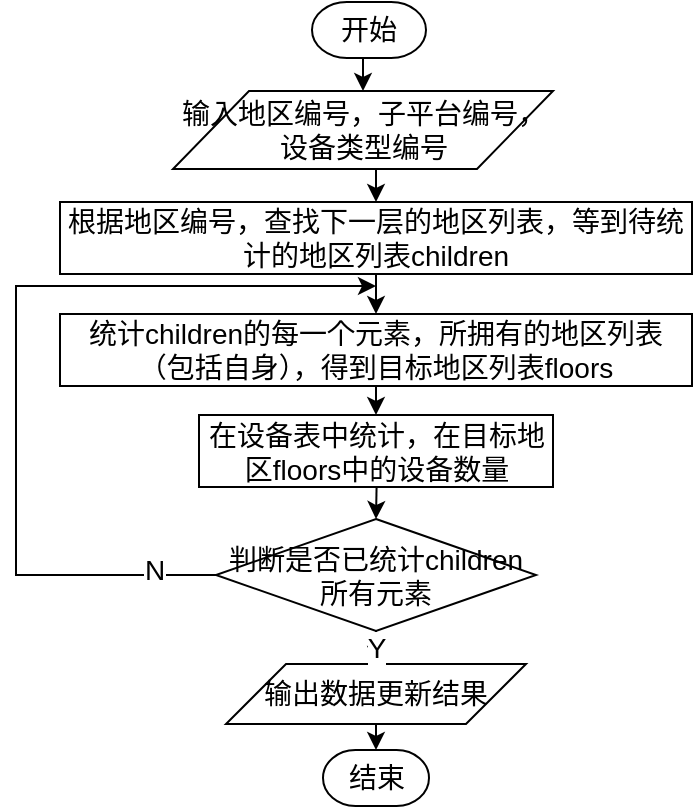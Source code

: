 <mxfile version="10.7.1" type="github"><diagram id="ktV4DvulBuxFh8AhgZDB" name="第 1 页"><mxGraphModel dx="958" dy="576" grid="1" gridSize="10" guides="1" tooltips="1" connect="1" arrows="1" fold="1" page="1" pageScale="1" pageWidth="827" pageHeight="1169" math="0" shadow="0"><root><mxCell id="0"/><mxCell id="1" parent="0"/><mxCell id="NrGkfCjq5wP_QOC30s6u-22" style="edgeStyle=orthogonalEdgeStyle;rounded=0;orthogonalLoop=1;jettySize=auto;html=1;exitX=0.5;exitY=1;exitDx=0;exitDy=0;entryX=0.5;entryY=0;entryDx=0;entryDy=0;" edge="1" parent="1" source="NrGkfCjq5wP_QOC30s6u-2" target="NrGkfCjq5wP_QOC30s6u-11"><mxGeometry relative="1" as="geometry"/></mxCell><mxCell id="NrGkfCjq5wP_QOC30s6u-2" value="输入地区编号，子平台编号，设备类型编号&lt;br&gt;" style="shape=parallelogram;perimeter=parallelogramPerimeter;whiteSpace=wrap;html=1;rounded=1;comic=0;arcSize=0;fontSize=14;" vertex="1" parent="1"><mxGeometry x="588.5" y="232.5" width="190" height="39" as="geometry"/></mxCell><mxCell id="NrGkfCjq5wP_QOC30s6u-36" style="edgeStyle=orthogonalEdgeStyle;rounded=0;orthogonalLoop=1;jettySize=auto;html=1;exitX=0.5;exitY=1;exitDx=0;exitDy=0;exitPerimeter=0;entryX=0.5;entryY=0;entryDx=0;entryDy=0;" edge="1" parent="1" source="NrGkfCjq5wP_QOC30s6u-7" target="NrGkfCjq5wP_QOC30s6u-2"><mxGeometry relative="1" as="geometry"/></mxCell><mxCell id="NrGkfCjq5wP_QOC30s6u-7" value="开始" style="strokeWidth=1;html=1;shape=mxgraph.flowchart.terminator;whiteSpace=wrap;rounded=1;comic=0;fontSize=14;" vertex="1" parent="1"><mxGeometry x="658" y="188" width="57" height="28" as="geometry"/></mxCell><mxCell id="NrGkfCjq5wP_QOC30s6u-8" value="结束" style="strokeWidth=1;html=1;shape=mxgraph.flowchart.terminator;whiteSpace=wrap;rounded=1;comic=0;fontSize=14;" vertex="1" parent="1"><mxGeometry x="663.5" y="562" width="53" height="28" as="geometry"/></mxCell><mxCell id="NrGkfCjq5wP_QOC30s6u-23" style="edgeStyle=orthogonalEdgeStyle;rounded=0;orthogonalLoop=1;jettySize=auto;html=1;exitX=0.5;exitY=1;exitDx=0;exitDy=0;entryX=0.5;entryY=0;entryDx=0;entryDy=0;" edge="1" parent="1" source="NrGkfCjq5wP_QOC30s6u-11" target="NrGkfCjq5wP_QOC30s6u-15"><mxGeometry relative="1" as="geometry"/></mxCell><mxCell id="NrGkfCjq5wP_QOC30s6u-11" value="根据地区编号，查找下一层的地区列表，等到待统计的地区列表&lt;span&gt;children&lt;/span&gt;" style="rounded=0;whiteSpace=wrap;html=1;fontSize=14;" vertex="1" parent="1"><mxGeometry x="532" y="288" width="316" height="36" as="geometry"/></mxCell><mxCell id="NrGkfCjq5wP_QOC30s6u-30" style="edgeStyle=orthogonalEdgeStyle;rounded=0;orthogonalLoop=1;jettySize=auto;html=1;exitX=0.5;exitY=1;exitDx=0;exitDy=0;entryX=0.5;entryY=0;entryDx=0;entryDy=0;entryPerimeter=0;" edge="1" parent="1" source="NrGkfCjq5wP_QOC30s6u-13" target="NrGkfCjq5wP_QOC30s6u-8"><mxGeometry relative="1" as="geometry"/></mxCell><mxCell id="NrGkfCjq5wP_QOC30s6u-13" value="输出数据更新结果" style="shape=parallelogram;perimeter=parallelogramPerimeter;whiteSpace=wrap;html=1;rounded=1;comic=0;arcSize=0;fontSize=14;" vertex="1" parent="1"><mxGeometry x="615" y="519" width="150" height="30" as="geometry"/></mxCell><mxCell id="NrGkfCjq5wP_QOC30s6u-26" style="edgeStyle=orthogonalEdgeStyle;rounded=0;orthogonalLoop=1;jettySize=auto;html=1;exitX=0.5;exitY=1;exitDx=0;exitDy=0;entryX=0.5;entryY=0;entryDx=0;entryDy=0;" edge="1" parent="1" source="NrGkfCjq5wP_QOC30s6u-15" target="NrGkfCjq5wP_QOC30s6u-21"><mxGeometry relative="1" as="geometry"><mxPoint x="690.333" y="410" as="targetPoint"/></mxGeometry></mxCell><mxCell id="NrGkfCjq5wP_QOC30s6u-15" value="&lt;span&gt;统计children的每一个元素，所拥有的地区列表（包括自身），得到目标地区列表&lt;/span&gt;&lt;span&gt;floors&lt;/span&gt;" style="rounded=0;whiteSpace=wrap;html=1;fontSize=14;" vertex="1" parent="1"><mxGeometry x="532" y="344" width="316" height="36" as="geometry"/></mxCell><mxCell id="NrGkfCjq5wP_QOC30s6u-34" value="&lt;font style=&quot;font-size: 14px&quot;&gt;Y&lt;/font&gt;" style="edgeStyle=orthogonalEdgeStyle;rounded=0;orthogonalLoop=1;jettySize=auto;html=1;exitX=0.5;exitY=1;exitDx=0;exitDy=0;exitPerimeter=0;entryX=0.5;entryY=0;entryDx=0;entryDy=0;" edge="1" parent="1" source="NrGkfCjq5wP_QOC30s6u-20" target="NrGkfCjq5wP_QOC30s6u-13"><mxGeometry relative="1" as="geometry"><Array as="points"><mxPoint x="690" y="510"/><mxPoint x="690" y="510"/></Array></mxGeometry></mxCell><mxCell id="NrGkfCjq5wP_QOC30s6u-37" style="edgeStyle=orthogonalEdgeStyle;rounded=0;orthogonalLoop=1;jettySize=auto;html=1;exitX=0;exitY=0.5;exitDx=0;exitDy=0;exitPerimeter=0;" edge="1" parent="1" source="NrGkfCjq5wP_QOC30s6u-20"><mxGeometry relative="1" as="geometry"><mxPoint x="690" y="330" as="targetPoint"/><Array as="points"><mxPoint x="510" y="474"/><mxPoint x="510" y="330"/></Array></mxGeometry></mxCell><mxCell id="NrGkfCjq5wP_QOC30s6u-38" value="&lt;font style=&quot;font-size: 14px&quot;&gt;N&lt;/font&gt;" style="text;html=1;resizable=0;points=[];align=center;verticalAlign=middle;labelBackgroundColor=#ffffff;" vertex="1" connectable="0" parent="NrGkfCjq5wP_QOC30s6u-37"><mxGeometry x="-0.852" y="-3" relative="1" as="geometry"><mxPoint as="offset"/></mxGeometry></mxCell><mxCell id="NrGkfCjq5wP_QOC30s6u-20" value="判断是否已统计children所有元素" style="strokeWidth=1;html=1;shape=mxgraph.flowchart.decision;whiteSpace=wrap;rounded=1;comic=0;fontSize=14;spacing=2;" vertex="1" parent="1"><mxGeometry x="610" y="446.5" width="160" height="56" as="geometry"/></mxCell><mxCell id="NrGkfCjq5wP_QOC30s6u-27" style="edgeStyle=orthogonalEdgeStyle;rounded=0;orthogonalLoop=1;jettySize=auto;html=1;exitX=0.5;exitY=1;exitDx=0;exitDy=0;entryX=0.5;entryY=0;entryDx=0;entryDy=0;entryPerimeter=0;" edge="1" parent="1" target="NrGkfCjq5wP_QOC30s6u-20"><mxGeometry relative="1" as="geometry"><mxPoint x="690.333" y="428.167" as="sourcePoint"/></mxGeometry></mxCell><mxCell id="NrGkfCjq5wP_QOC30s6u-21" value="&lt;span style=&quot;font-size: 14px&quot;&gt;在设备表中统计，在目标地区floors中的设备数量&lt;br style=&quot;font-size: 14px&quot;&gt;&lt;/span&gt;" style="rounded=0;whiteSpace=wrap;html=1;fontSize=14;" vertex="1" parent="1"><mxGeometry x="601.5" y="394.5" width="177" height="36" as="geometry"/></mxCell></root></mxGraphModel></diagram></mxfile>